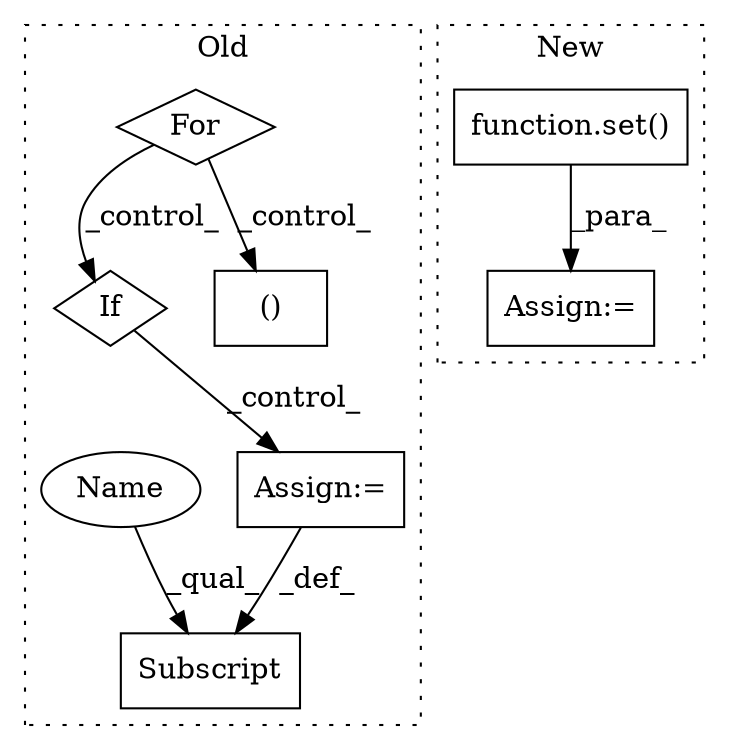 digraph G {
subgraph cluster0 {
1 [label="Subscript" a="63" s="4979,0" l="23,0" shape="box"];
4 [label="Assign:=" a="68" s="5002" l="3" shape="box"];
5 [label="If" a="96" s="4925" l="3" shape="diamond"];
6 [label="()" a="54" s="4817" l="17" shape="box"];
7 [label="For" a="107" s="4778,4791" l="4,18" shape="diamond"];
8 [label="Name" a="87" s="4979" l="13" shape="ellipse"];
label = "Old";
style="dotted";
}
subgraph cluster1 {
2 [label="function.set()" a="75" s="6535,6565" l="4,1" shape="box"];
3 [label="Assign:=" a="68" s="6532" l="3" shape="box"];
label = "New";
style="dotted";
}
2 -> 3 [label="_para_"];
4 -> 1 [label="_def_"];
5 -> 4 [label="_control_"];
7 -> 5 [label="_control_"];
7 -> 6 [label="_control_"];
8 -> 1 [label="_qual_"];
}